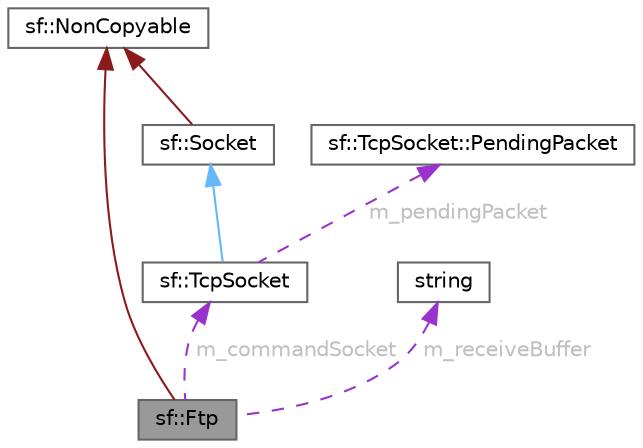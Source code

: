 digraph "sf::Ftp"
{
 // INTERACTIVE_SVG=YES
 // LATEX_PDF_SIZE
  bgcolor="transparent";
  edge [fontname=Helvetica,fontsize=10,labelfontname=Helvetica,labelfontsize=10];
  node [fontname=Helvetica,fontsize=10,shape=box,height=0.2,width=0.4];
  Node1 [id="Node000001",label="sf::Ftp",height=0.2,width=0.4,color="gray40", fillcolor="grey60", style="filled", fontcolor="black",tooltip="A FTP client."];
  Node2 -> Node1 [id="edge1_Node000001_Node000002",dir="back",color="firebrick4",style="solid",tooltip=" "];
  Node2 [id="Node000002",label="sf::NonCopyable",height=0.2,width=0.4,color="gray40", fillcolor="white", style="filled",URL="$a01897.html",tooltip="Utility class that makes any derived class non-copyable."];
  Node3 -> Node1 [id="edge2_Node000001_Node000003",dir="back",color="darkorchid3",style="dashed",tooltip=" ",label=" m_commandSocket",fontcolor="grey" ];
  Node3 [id="Node000003",label="sf::TcpSocket",height=0.2,width=0.4,color="gray40", fillcolor="white", style="filled",URL="$a01861.html",tooltip="Specialized socket using the TCP protocol."];
  Node4 -> Node3 [id="edge3_Node000003_Node000004",dir="back",color="steelblue1",style="solid",tooltip=" "];
  Node4 [id="Node000004",label="sf::Socket",height=0.2,width=0.4,color="gray40", fillcolor="white", style="filled",URL="$a01849.html",tooltip="Base class for all the socket types."];
  Node2 -> Node4 [id="edge4_Node000004_Node000002",dir="back",color="firebrick4",style="solid",tooltip=" "];
  Node5 -> Node3 [id="edge5_Node000003_Node000005",dir="back",color="darkorchid3",style="dashed",tooltip=" ",label=" m_pendingPacket",fontcolor="grey" ];
  Node5 [id="Node000005",label="sf::TcpSocket::PendingPacket",height=0.2,width=0.4,color="gray40", fillcolor="white", style="filled",URL="$a01865.html",tooltip="Structure holding the data of a pending packet."];
  Node6 -> Node1 [id="edge6_Node000001_Node000006",dir="back",color="darkorchid3",style="dashed",tooltip=" ",label=" m_receiveBuffer",fontcolor="grey" ];
  Node6 [id="Node000006",label="string",height=0.2,width=0.4,color="gray40", fillcolor="white", style="filled",tooltip=" "];
}
